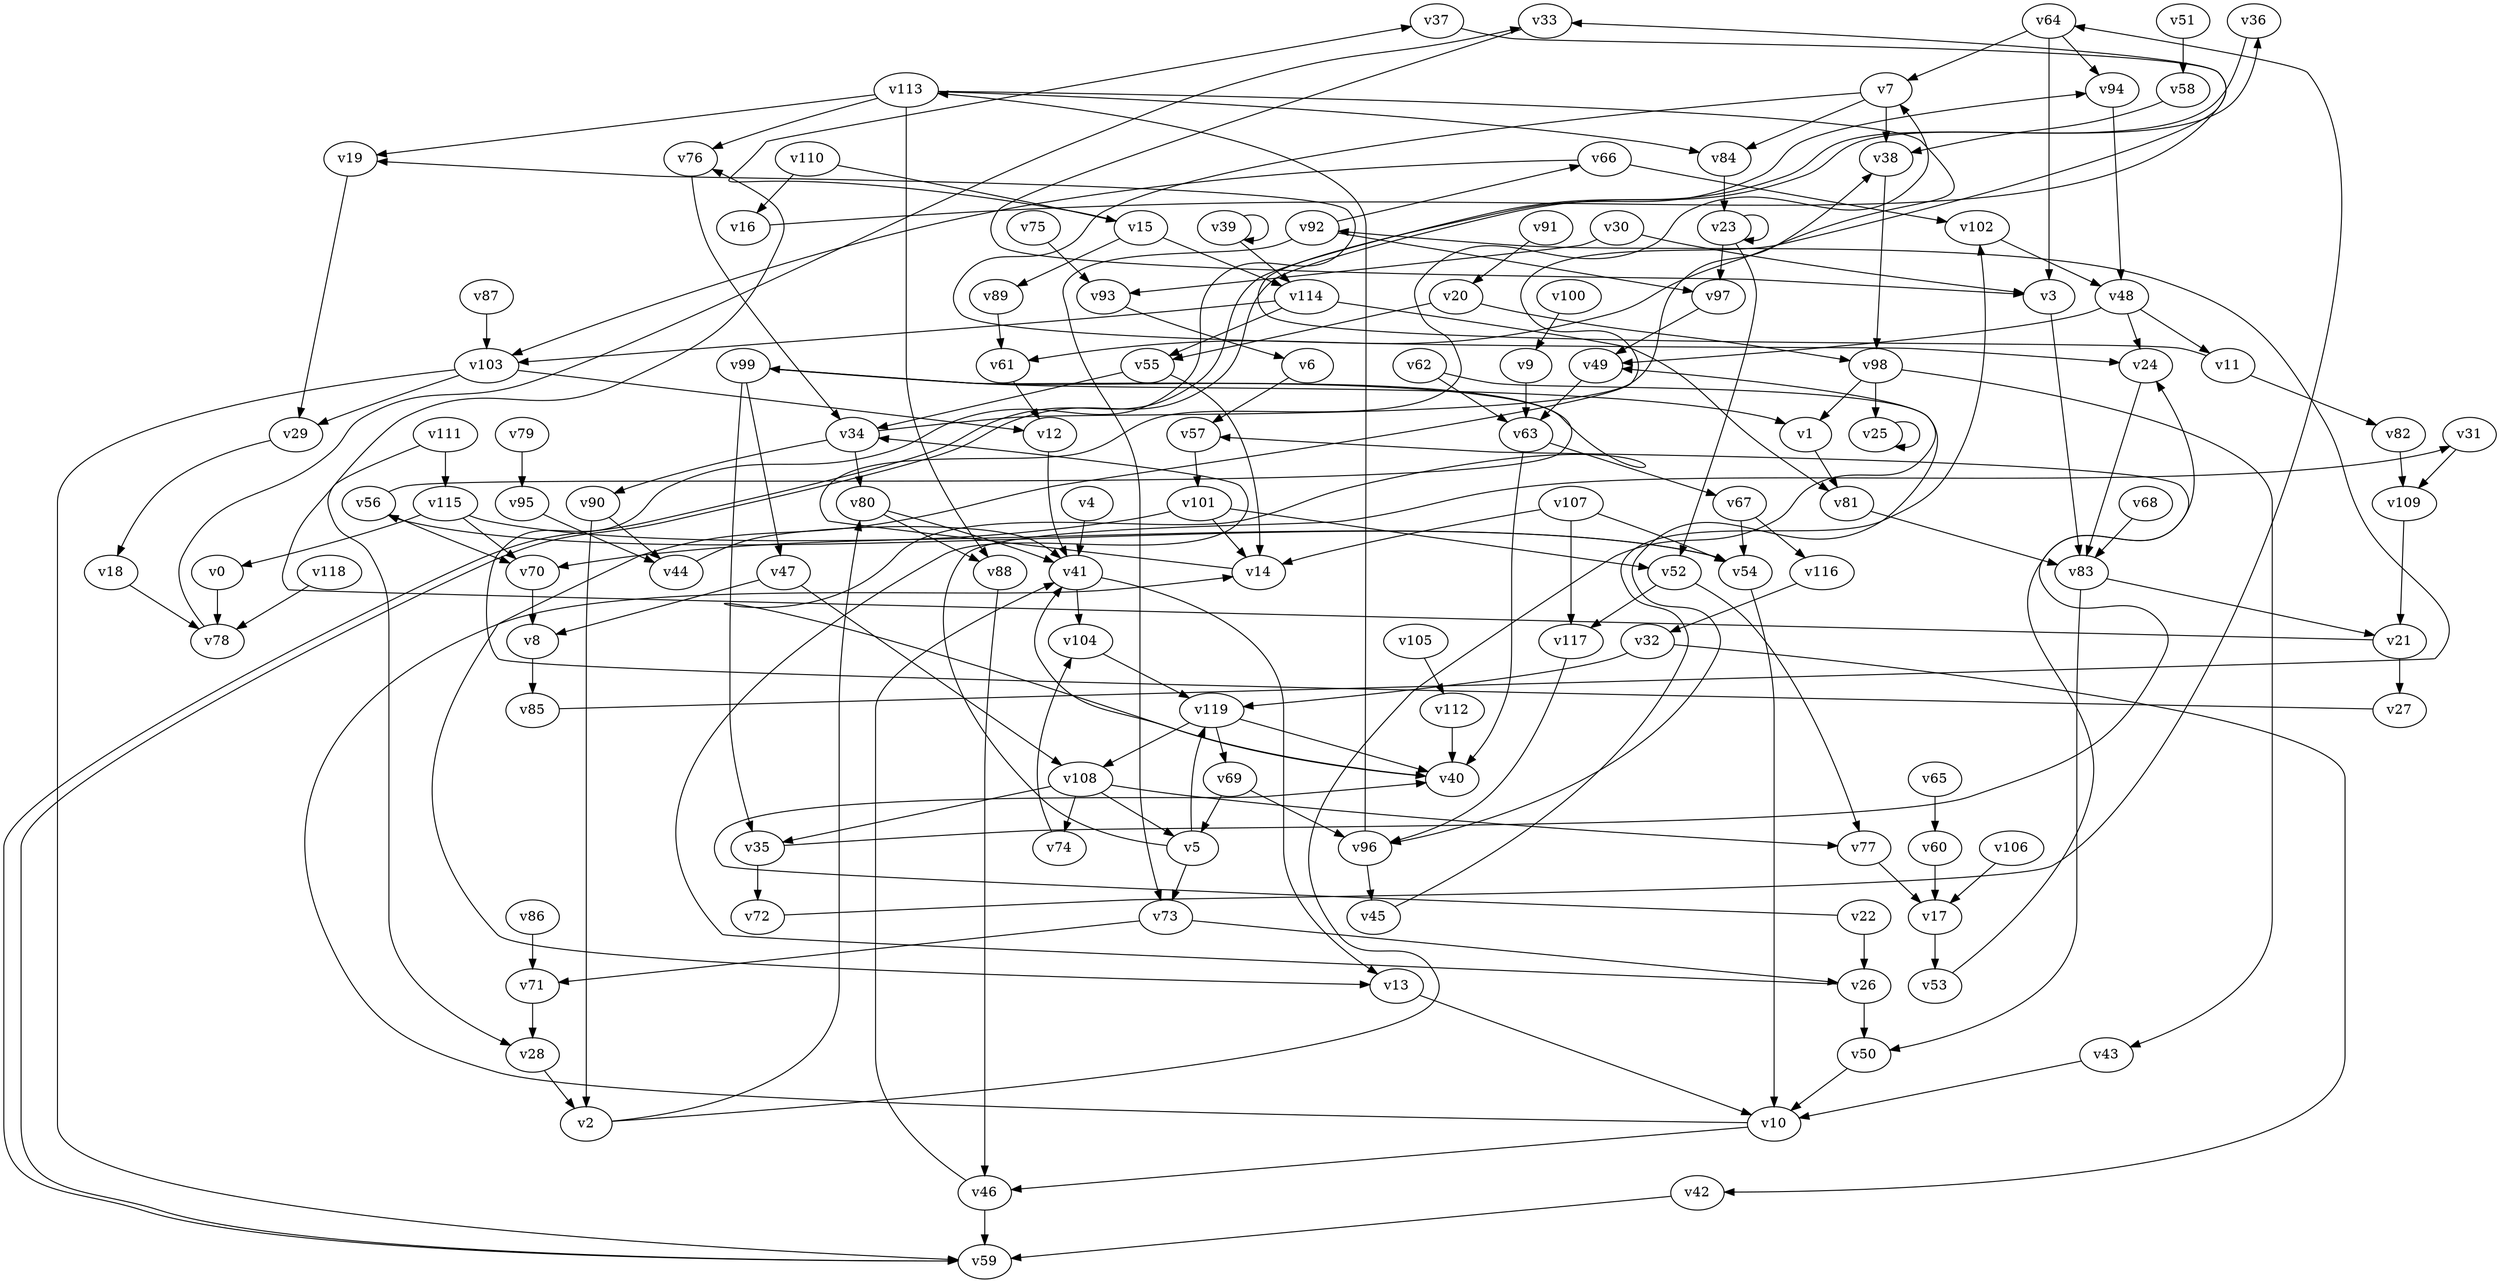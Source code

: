// Benchmark game 169 - 120 vertices
// time_bound: 34
// targets: v82
digraph G {
    v0 [name="v0", player=0];
    v1 [name="v1", player=1];
    v2 [name="v2", player=0];
    v3 [name="v3", player=0];
    v4 [name="v4", player=0];
    v5 [name="v5", player=0];
    v6 [name="v6", player=0];
    v7 [name="v7", player=1];
    v8 [name="v8", player=0];
    v9 [name="v9", player=1];
    v10 [name="v10", player=1];
    v11 [name="v11", player=0];
    v12 [name="v12", player=1];
    v13 [name="v13", player=1];
    v14 [name="v14", player=0];
    v15 [name="v15", player=0];
    v16 [name="v16", player=1];
    v17 [name="v17", player=0];
    v18 [name="v18", player=1];
    v19 [name="v19", player=0];
    v20 [name="v20", player=1];
    v21 [name="v21", player=0];
    v22 [name="v22", player=1];
    v23 [name="v23", player=0];
    v24 [name="v24", player=0];
    v25 [name="v25", player=0];
    v26 [name="v26", player=0];
    v27 [name="v27", player=0];
    v28 [name="v28", player=0];
    v29 [name="v29", player=1];
    v30 [name="v30", player=1];
    v31 [name="v31", player=1];
    v32 [name="v32", player=0];
    v33 [name="v33", player=0];
    v34 [name="v34", player=0];
    v35 [name="v35", player=1];
    v36 [name="v36", player=0];
    v37 [name="v37", player=1];
    v38 [name="v38", player=1];
    v39 [name="v39", player=1];
    v40 [name="v40", player=0];
    v41 [name="v41", player=0];
    v42 [name="v42", player=0];
    v43 [name="v43", player=1];
    v44 [name="v44", player=0];
    v45 [name="v45", player=0];
    v46 [name="v46", player=1];
    v47 [name="v47", player=1];
    v48 [name="v48", player=1];
    v49 [name="v49", player=0];
    v50 [name="v50", player=0];
    v51 [name="v51", player=0];
    v52 [name="v52", player=1];
    v53 [name="v53", player=1];
    v54 [name="v54", player=0];
    v55 [name="v55", player=0];
    v56 [name="v56", player=0];
    v57 [name="v57", player=1];
    v58 [name="v58", player=0];
    v59 [name="v59", player=1];
    v60 [name="v60", player=1];
    v61 [name="v61", player=0];
    v62 [name="v62", player=0];
    v63 [name="v63", player=1];
    v64 [name="v64", player=1];
    v65 [name="v65", player=1];
    v66 [name="v66", player=0];
    v67 [name="v67", player=0];
    v68 [name="v68", player=1];
    v69 [name="v69", player=0];
    v70 [name="v70", player=1];
    v71 [name="v71", player=0];
    v72 [name="v72", player=0];
    v73 [name="v73", player=1];
    v74 [name="v74", player=1];
    v75 [name="v75", player=1];
    v76 [name="v76", player=0];
    v77 [name="v77", player=1];
    v78 [name="v78", player=1];
    v79 [name="v79", player=1];
    v80 [name="v80", player=1];
    v81 [name="v81", player=0];
    v82 [name="v82", player=0, target=1];
    v83 [name="v83", player=0];
    v84 [name="v84", player=0];
    v85 [name="v85", player=1];
    v86 [name="v86", player=0];
    v87 [name="v87", player=1];
    v88 [name="v88", player=1];
    v89 [name="v89", player=1];
    v90 [name="v90", player=1];
    v91 [name="v91", player=1];
    v92 [name="v92", player=0];
    v93 [name="v93", player=0];
    v94 [name="v94", player=1];
    v95 [name="v95", player=1];
    v96 [name="v96", player=1];
    v97 [name="v97", player=0];
    v98 [name="v98", player=1];
    v99 [name="v99", player=0];
    v100 [name="v100", player=0];
    v101 [name="v101", player=0];
    v102 [name="v102", player=0];
    v103 [name="v103", player=1];
    v104 [name="v104", player=0];
    v105 [name="v105", player=0];
    v106 [name="v106", player=0];
    v107 [name="v107", player=1];
    v108 [name="v108", player=0];
    v109 [name="v109", player=0];
    v110 [name="v110", player=1];
    v111 [name="v111", player=1];
    v112 [name="v112", player=0];
    v113 [name="v113", player=1];
    v114 [name="v114", player=0];
    v115 [name="v115", player=0];
    v116 [name="v116", player=0];
    v117 [name="v117", player=0];
    v118 [name="v118", player=1];
    v119 [name="v119", player=0];

    v0 -> v78;
    v1 -> v81;
    v2 -> v49 [constraint="t < 11"];
    v3 -> v83;
    v4 -> v41;
    v5 -> v31 [constraint="t mod 4 == 0"];
    v6 -> v57;
    v7 -> v24 [constraint="t < 10"];
    v8 -> v85;
    v9 -> v63;
    v10 -> v14 [constraint="t mod 5 == 4"];
    v11 -> v94 [constraint="t < 6"];
    v12 -> v41;
    v13 -> v10;
    v14 -> v7 [constraint="t < 9"];
    v15 -> v37 [constraint="t >= 4"];
    v16 -> v33 [constraint="t mod 5 == 2"];
    v17 -> v53;
    v18 -> v78;
    v19 -> v29;
    v20 -> v55;
    v21 -> v76 [constraint="t < 12"];
    v22 -> v40 [constraint="t < 7"];
    v23 -> v97;
    v24 -> v83;
    v25 -> v25 [constraint="t >= 2"];
    v26 -> v34 [constraint="t mod 2 == 0"];
    v27 -> v19 [constraint="t >= 4"];
    v28 -> v2;
    v29 -> v18;
    v30 -> v3;
    v31 -> v109;
    v32 -> v119;
    v33 -> v3 [constraint="t < 13"];
    v34 -> v38 [constraint="t < 14"];
    v35 -> v57 [constraint="t < 15"];
    v36 -> v59 [constraint="t mod 2 == 0"];
    v37 -> v13 [constraint="t >= 4"];
    v38 -> v98;
    v39 -> v39 [constraint="t < 7"];
    v40 -> v41 [constraint="t >= 5"];
    v41 -> v104;
    v42 -> v59;
    v43 -> v10;
    v44 -> v41 [constraint="t < 8"];
    v45 -> v102 [constraint="t mod 4 == 0"];
    v46 -> v41;
    v47 -> v8;
    v48 -> v11;
    v49 -> v63;
    v50 -> v10;
    v51 -> v58;
    v52 -> v77;
    v53 -> v24 [constraint="t mod 3 == 0"];
    v54 -> v56 [constraint="t >= 3"];
    v55 -> v14;
    v56 -> v99 [constraint="t >= 3"];
    v57 -> v101;
    v58 -> v38 [constraint="t >= 2"];
    v59 -> v36 [constraint="t mod 5 == 1"];
    v60 -> v17;
    v61 -> v12;
    v62 -> v96 [constraint="t mod 5 == 4"];
    v63 -> v67;
    v64 -> v94;
    v65 -> v60;
    v66 -> v102;
    v67 -> v116;
    v68 -> v83;
    v69 -> v5;
    v70 -> v8;
    v71 -> v28;
    v72 -> v64 [constraint="t < 5"];
    v73 -> v71;
    v74 -> v104;
    v75 -> v93;
    v76 -> v34;
    v77 -> v17;
    v78 -> v33 [constraint="t mod 2 == 1"];
    v79 -> v95;
    v80 -> v88;
    v81 -> v83;
    v82 -> v109;
    v83 -> v21;
    v84 -> v23;
    v85 -> v92 [constraint="t >= 1"];
    v86 -> v71;
    v87 -> v103;
    v88 -> v46;
    v89 -> v61;
    v90 -> v2;
    v91 -> v20;
    v92 -> v66 [constraint="t < 14"];
    v93 -> v6;
    v94 -> v48;
    v95 -> v44;
    v96 -> v45;
    v97 -> v49;
    v98 -> v25;
    v99 -> v40 [constraint="t >= 4"];
    v100 -> v9;
    v101 -> v70;
    v102 -> v48;
    v103 -> v12;
    v104 -> v119;
    v105 -> v112;
    v106 -> v17;
    v107 -> v54;
    v108 -> v5 [constraint="t < 5"];
    v109 -> v21;
    v110 -> v15;
    v111 -> v115;
    v112 -> v40;
    v113 -> v61 [constraint="t >= 2"];
    v114 -> v103 [constraint="t mod 2 == 0"];
    v115 -> v0;
    v116 -> v32;
    v117 -> v96;
    v118 -> v78;
    v119 -> v40;
    v114 -> v55;
    v64 -> v3;
    v69 -> v96;
    v103 -> v59;
    v107 -> v117;
    v103 -> v29;
    v5 -> v119;
    v92 -> v73;
    v5 -> v73;
    v80 -> v41;
    v21 -> v27;
    v111 -> v28;
    v48 -> v24;
    v101 -> v14;
    v32 -> v42;
    v34 -> v80;
    v52 -> v117;
    v10 -> v46;
    v23 -> v23;
    v90 -> v44;
    v47 -> v108;
    v41 -> v13;
    v108 -> v74;
    v83 -> v50;
    v63 -> v40;
    v62 -> v63;
    v54 -> v10;
    v55 -> v34;
    v92 -> v97;
    v96 -> v113;
    v64 -> v7;
    v99 -> v35;
    v20 -> v98;
    v114 -> v81;
    v107 -> v14;
    v99 -> v1;
    v2 -> v80;
    v98 -> v1;
    v115 -> v54;
    v110 -> v16;
    v15 -> v89;
    v115 -> v70;
    v22 -> v26;
    v99 -> v47;
    v67 -> v54;
    v26 -> v50;
    v30 -> v93;
    v119 -> v69;
    v56 -> v70;
    v73 -> v26;
    v11 -> v82;
    v34 -> v90;
    v66 -> v103;
    v113 -> v76;
    v7 -> v38;
    v35 -> v72;
    v98 -> v43;
    v23 -> v52;
    v48 -> v49;
    v108 -> v35;
    v46 -> v59;
    v7 -> v84;
    v119 -> v108;
    v113 -> v19;
    v113 -> v88;
    v101 -> v52;
    v113 -> v84;
    v108 -> v77;
    v15 -> v114;
    v39 -> v114;
}

